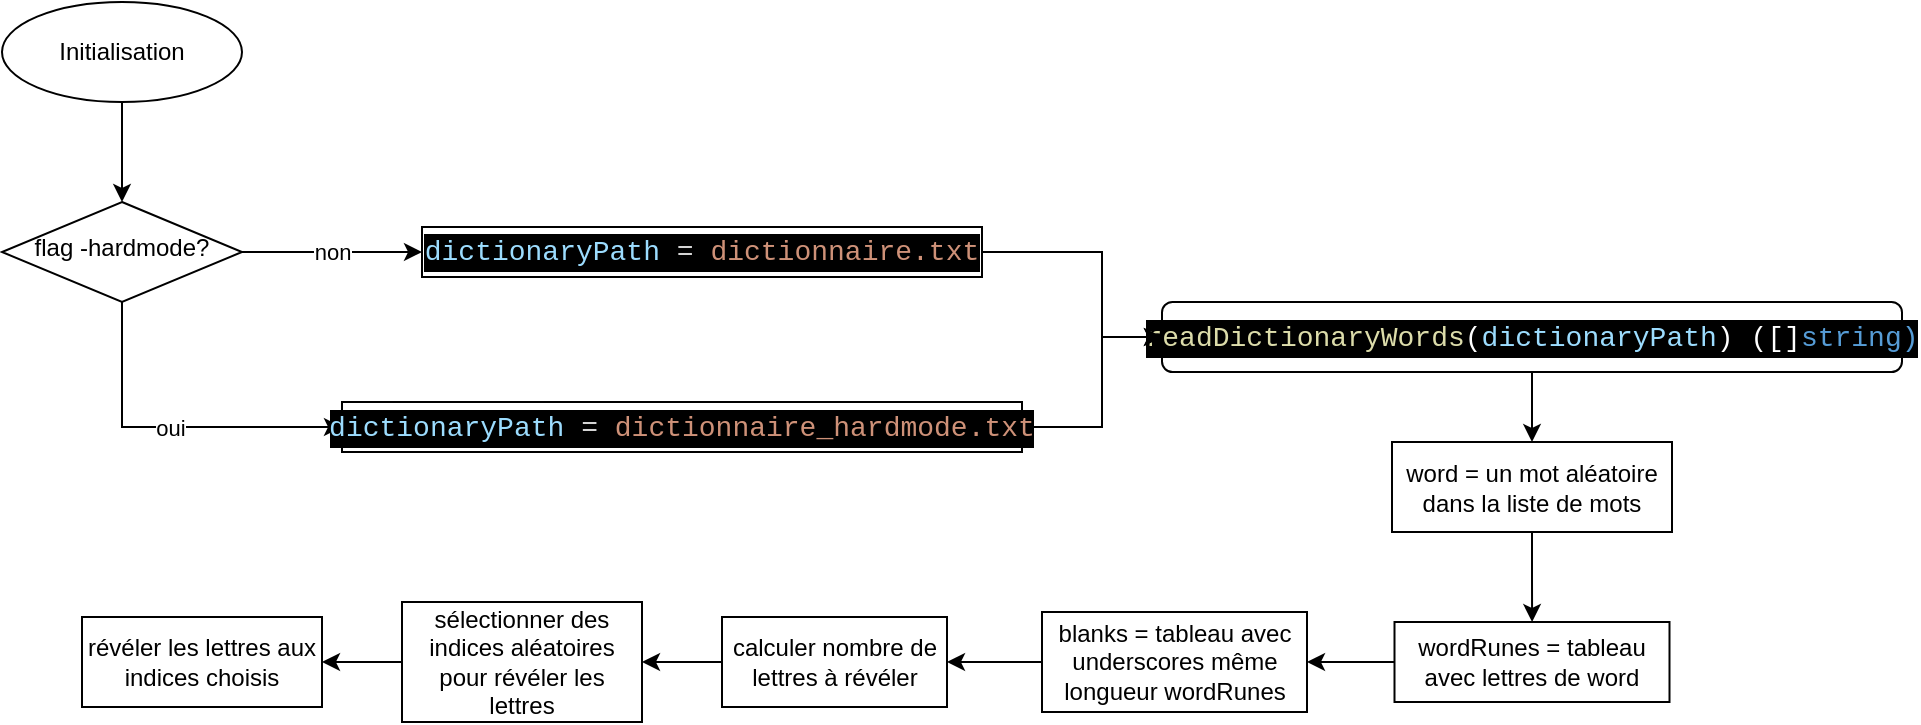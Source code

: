 <mxfile version="24.7.17">
  <diagram id="C5RBs43oDa-KdzZeNtuy" name="Page-1">
    <mxGraphModel dx="1075" dy="544" grid="1" gridSize="10" guides="1" tooltips="1" connect="1" arrows="1" fold="1" page="1" pageScale="1" pageWidth="827" pageHeight="1169" math="0" shadow="0">
      <root>
        <mxCell id="WIyWlLk6GJQsqaUBKTNV-0" />
        <mxCell id="WIyWlLk6GJQsqaUBKTNV-1" parent="WIyWlLk6GJQsqaUBKTNV-0" />
        <mxCell id="bv5ezYy26gah9_3ZjvsL-4" value="oui" style="edgeStyle=orthogonalEdgeStyle;rounded=0;orthogonalLoop=1;jettySize=auto;html=1;entryX=0;entryY=0.5;entryDx=0;entryDy=0;" edge="1" parent="WIyWlLk6GJQsqaUBKTNV-1" source="WIyWlLk6GJQsqaUBKTNV-10" target="bv5ezYy26gah9_3ZjvsL-3">
          <mxGeometry relative="1" as="geometry">
            <Array as="points">
              <mxPoint x="230" y="373" />
            </Array>
          </mxGeometry>
        </mxCell>
        <mxCell id="bv5ezYy26gah9_3ZjvsL-5" value="non" style="edgeStyle=orthogonalEdgeStyle;rounded=0;orthogonalLoop=1;jettySize=auto;html=1;" edge="1" parent="WIyWlLk6GJQsqaUBKTNV-1" source="WIyWlLk6GJQsqaUBKTNV-10" target="bv5ezYy26gah9_3ZjvsL-2">
          <mxGeometry relative="1" as="geometry" />
        </mxCell>
        <mxCell id="WIyWlLk6GJQsqaUBKTNV-10" value="flag -hardmode?" style="rhombus;whiteSpace=wrap;html=1;shadow=0;fontFamily=Helvetica;fontSize=12;align=center;strokeWidth=1;spacing=6;spacingTop=-4;" parent="WIyWlLk6GJQsqaUBKTNV-1" vertex="1">
          <mxGeometry x="170" y="260" width="120" height="50" as="geometry" />
        </mxCell>
        <mxCell id="bv5ezYy26gah9_3ZjvsL-10" value="" style="edgeStyle=orthogonalEdgeStyle;rounded=0;orthogonalLoop=1;jettySize=auto;html=1;" edge="1" parent="WIyWlLk6GJQsqaUBKTNV-1" source="WIyWlLk6GJQsqaUBKTNV-12" target="bv5ezYy26gah9_3ZjvsL-9">
          <mxGeometry relative="1" as="geometry" />
        </mxCell>
        <mxCell id="WIyWlLk6GJQsqaUBKTNV-12" value="&lt;div style=&quot;background-color: rgb(0, 0, 0); font-family: Consolas, &amp;quot;Courier New&amp;quot;, monospace; font-size: 14px; line-height: 19px; white-space: pre;&quot;&gt;&lt;div style=&quot;line-height: 19px;&quot;&gt;&lt;span style=&quot;color: rgb(220, 220, 170);&quot;&gt;readDictionaryWords&lt;/span&gt;&lt;font color=&quot;#ffffff&quot;&gt;(&lt;/font&gt;&lt;font color=&quot;#9cdcfe&quot;&gt;dictionaryPath&lt;/font&gt;&lt;font color=&quot;#ffffff&quot;&gt;) ([]&lt;/font&gt;&lt;span style=&quot;color: rgb(86, 156, 214);&quot;&gt;string)&lt;/span&gt;&lt;/div&gt;&lt;/div&gt;" style="rounded=1;whiteSpace=wrap;html=1;fontSize=12;glass=0;strokeWidth=1;shadow=0;" parent="WIyWlLk6GJQsqaUBKTNV-1" vertex="1">
          <mxGeometry x="750" y="310" width="370" height="35" as="geometry" />
        </mxCell>
        <mxCell id="bv5ezYy26gah9_3ZjvsL-6" value="" style="edgeStyle=orthogonalEdgeStyle;rounded=0;orthogonalLoop=1;jettySize=auto;html=1;" edge="1" parent="WIyWlLk6GJQsqaUBKTNV-1" source="bv5ezYy26gah9_3ZjvsL-1" target="WIyWlLk6GJQsqaUBKTNV-10">
          <mxGeometry relative="1" as="geometry" />
        </mxCell>
        <mxCell id="bv5ezYy26gah9_3ZjvsL-1" value="Initialisation" style="ellipse;whiteSpace=wrap;html=1;" vertex="1" parent="WIyWlLk6GJQsqaUBKTNV-1">
          <mxGeometry x="170" y="160" width="120" height="50" as="geometry" />
        </mxCell>
        <mxCell id="bv5ezYy26gah9_3ZjvsL-8" style="edgeStyle=orthogonalEdgeStyle;rounded=0;orthogonalLoop=1;jettySize=auto;html=1;entryX=0;entryY=0.5;entryDx=0;entryDy=0;" edge="1" parent="WIyWlLk6GJQsqaUBKTNV-1" source="bv5ezYy26gah9_3ZjvsL-2" target="WIyWlLk6GJQsqaUBKTNV-12">
          <mxGeometry relative="1" as="geometry">
            <mxPoint x="830" y="370" as="targetPoint" />
            <Array as="points">
              <mxPoint x="720" y="285" />
              <mxPoint x="720" y="328" />
            </Array>
          </mxGeometry>
        </mxCell>
        <mxCell id="bv5ezYy26gah9_3ZjvsL-2" value="&lt;div style=&quot;color: rgb(255, 255, 255); background-color: rgb(0, 0, 0); font-family: Consolas, &amp;quot;Courier New&amp;quot;, monospace; font-size: 14px; line-height: 19px; white-space: pre;&quot;&gt;&lt;span style=&quot;color: #9cdcfe;&quot;&gt;dictionaryPath&lt;/span&gt; &lt;span style=&quot;color: #d4d4d4;&quot;&gt;=&lt;/span&gt; &lt;span style=&quot;color: #ce9178;&quot;&gt;dictionnaire.txt&lt;/span&gt;&lt;/div&gt;" style="rounded=0;whiteSpace=wrap;html=1;" vertex="1" parent="WIyWlLk6GJQsqaUBKTNV-1">
          <mxGeometry x="380" y="272.5" width="280" height="25" as="geometry" />
        </mxCell>
        <mxCell id="bv5ezYy26gah9_3ZjvsL-7" style="edgeStyle=orthogonalEdgeStyle;rounded=0;orthogonalLoop=1;jettySize=auto;html=1;entryX=0;entryY=0.5;entryDx=0;entryDy=0;" edge="1" parent="WIyWlLk6GJQsqaUBKTNV-1" source="bv5ezYy26gah9_3ZjvsL-3" target="WIyWlLk6GJQsqaUBKTNV-12">
          <mxGeometry relative="1" as="geometry">
            <Array as="points">
              <mxPoint x="720" y="372" />
              <mxPoint x="720" y="328" />
            </Array>
          </mxGeometry>
        </mxCell>
        <mxCell id="bv5ezYy26gah9_3ZjvsL-3" value="&lt;div style=&quot;color: rgb(255, 255, 255); background-color: rgb(0, 0, 0); font-family: Consolas, &amp;quot;Courier New&amp;quot;, monospace; font-size: 14px; line-height: 19px; white-space: pre;&quot;&gt;&lt;span style=&quot;color: #9cdcfe;&quot;&gt;dictionaryPath&lt;/span&gt; &lt;span style=&quot;color: #d4d4d4;&quot;&gt;=&lt;/span&gt; &lt;span style=&quot;color: #ce9178;&quot;&gt;dictionnaire&lt;/span&gt;&lt;span style=&quot;color: rgb(206, 145, 120);&quot;&gt;_hardmode&lt;/span&gt;&lt;span style=&quot;color: rgb(206, 145, 120);&quot;&gt;.txt&lt;/span&gt;&lt;/div&gt;" style="rounded=0;whiteSpace=wrap;html=1;" vertex="1" parent="WIyWlLk6GJQsqaUBKTNV-1">
          <mxGeometry x="340" y="360" width="340" height="25" as="geometry" />
        </mxCell>
        <mxCell id="bv5ezYy26gah9_3ZjvsL-12" value="" style="edgeStyle=orthogonalEdgeStyle;rounded=0;orthogonalLoop=1;jettySize=auto;html=1;" edge="1" parent="WIyWlLk6GJQsqaUBKTNV-1" source="bv5ezYy26gah9_3ZjvsL-9" target="bv5ezYy26gah9_3ZjvsL-11">
          <mxGeometry relative="1" as="geometry" />
        </mxCell>
        <mxCell id="bv5ezYy26gah9_3ZjvsL-9" value="word = un mot aléatoire dans la liste de mots" style="rounded=0;whiteSpace=wrap;html=1;" vertex="1" parent="WIyWlLk6GJQsqaUBKTNV-1">
          <mxGeometry x="865" y="380" width="140" height="45" as="geometry" />
        </mxCell>
        <mxCell id="bv5ezYy26gah9_3ZjvsL-14" value="" style="edgeStyle=orthogonalEdgeStyle;rounded=0;orthogonalLoop=1;jettySize=auto;html=1;" edge="1" parent="WIyWlLk6GJQsqaUBKTNV-1" source="bv5ezYy26gah9_3ZjvsL-11" target="bv5ezYy26gah9_3ZjvsL-13">
          <mxGeometry relative="1" as="geometry" />
        </mxCell>
        <mxCell id="bv5ezYy26gah9_3ZjvsL-11" value="wordRunes = tableau avec lettres de word" style="rounded=0;whiteSpace=wrap;html=1;" vertex="1" parent="WIyWlLk6GJQsqaUBKTNV-1">
          <mxGeometry x="866.25" y="470" width="137.5" height="40" as="geometry" />
        </mxCell>
        <mxCell id="bv5ezYy26gah9_3ZjvsL-19" value="" style="edgeStyle=orthogonalEdgeStyle;rounded=0;orthogonalLoop=1;jettySize=auto;html=1;" edge="1" parent="WIyWlLk6GJQsqaUBKTNV-1" source="bv5ezYy26gah9_3ZjvsL-13" target="bv5ezYy26gah9_3ZjvsL-15">
          <mxGeometry relative="1" as="geometry" />
        </mxCell>
        <mxCell id="bv5ezYy26gah9_3ZjvsL-13" value="blanks = tableau avec underscores même longueur wordRunes" style="rounded=0;whiteSpace=wrap;html=1;" vertex="1" parent="WIyWlLk6GJQsqaUBKTNV-1">
          <mxGeometry x="690" y="465" width="132.5" height="50" as="geometry" />
        </mxCell>
        <mxCell id="bv5ezYy26gah9_3ZjvsL-20" value="" style="edgeStyle=orthogonalEdgeStyle;rounded=0;orthogonalLoop=1;jettySize=auto;html=1;" edge="1" parent="WIyWlLk6GJQsqaUBKTNV-1" source="bv5ezYy26gah9_3ZjvsL-15" target="bv5ezYy26gah9_3ZjvsL-17">
          <mxGeometry relative="1" as="geometry" />
        </mxCell>
        <mxCell id="bv5ezYy26gah9_3ZjvsL-15" value="calculer nombre de lettres à révéler" style="rounded=0;whiteSpace=wrap;html=1;" vertex="1" parent="WIyWlLk6GJQsqaUBKTNV-1">
          <mxGeometry x="530" y="467.5" width="112.5" height="45" as="geometry" />
        </mxCell>
        <mxCell id="bv5ezYy26gah9_3ZjvsL-21" value="" style="edgeStyle=orthogonalEdgeStyle;rounded=0;orthogonalLoop=1;jettySize=auto;html=1;" edge="1" parent="WIyWlLk6GJQsqaUBKTNV-1" source="bv5ezYy26gah9_3ZjvsL-17" target="bv5ezYy26gah9_3ZjvsL-18">
          <mxGeometry relative="1" as="geometry" />
        </mxCell>
        <mxCell id="bv5ezYy26gah9_3ZjvsL-17" value="sélectionner des indices aléatoires pour révéler les lettres" style="rounded=0;whiteSpace=wrap;html=1;" vertex="1" parent="WIyWlLk6GJQsqaUBKTNV-1">
          <mxGeometry x="370" y="460" width="120" height="60" as="geometry" />
        </mxCell>
        <mxCell id="bv5ezYy26gah9_3ZjvsL-18" value="révéler les lettres aux indices choisis" style="rounded=0;whiteSpace=wrap;html=1;" vertex="1" parent="WIyWlLk6GJQsqaUBKTNV-1">
          <mxGeometry x="210" y="467.5" width="120" height="45" as="geometry" />
        </mxCell>
      </root>
    </mxGraphModel>
  </diagram>
</mxfile>
